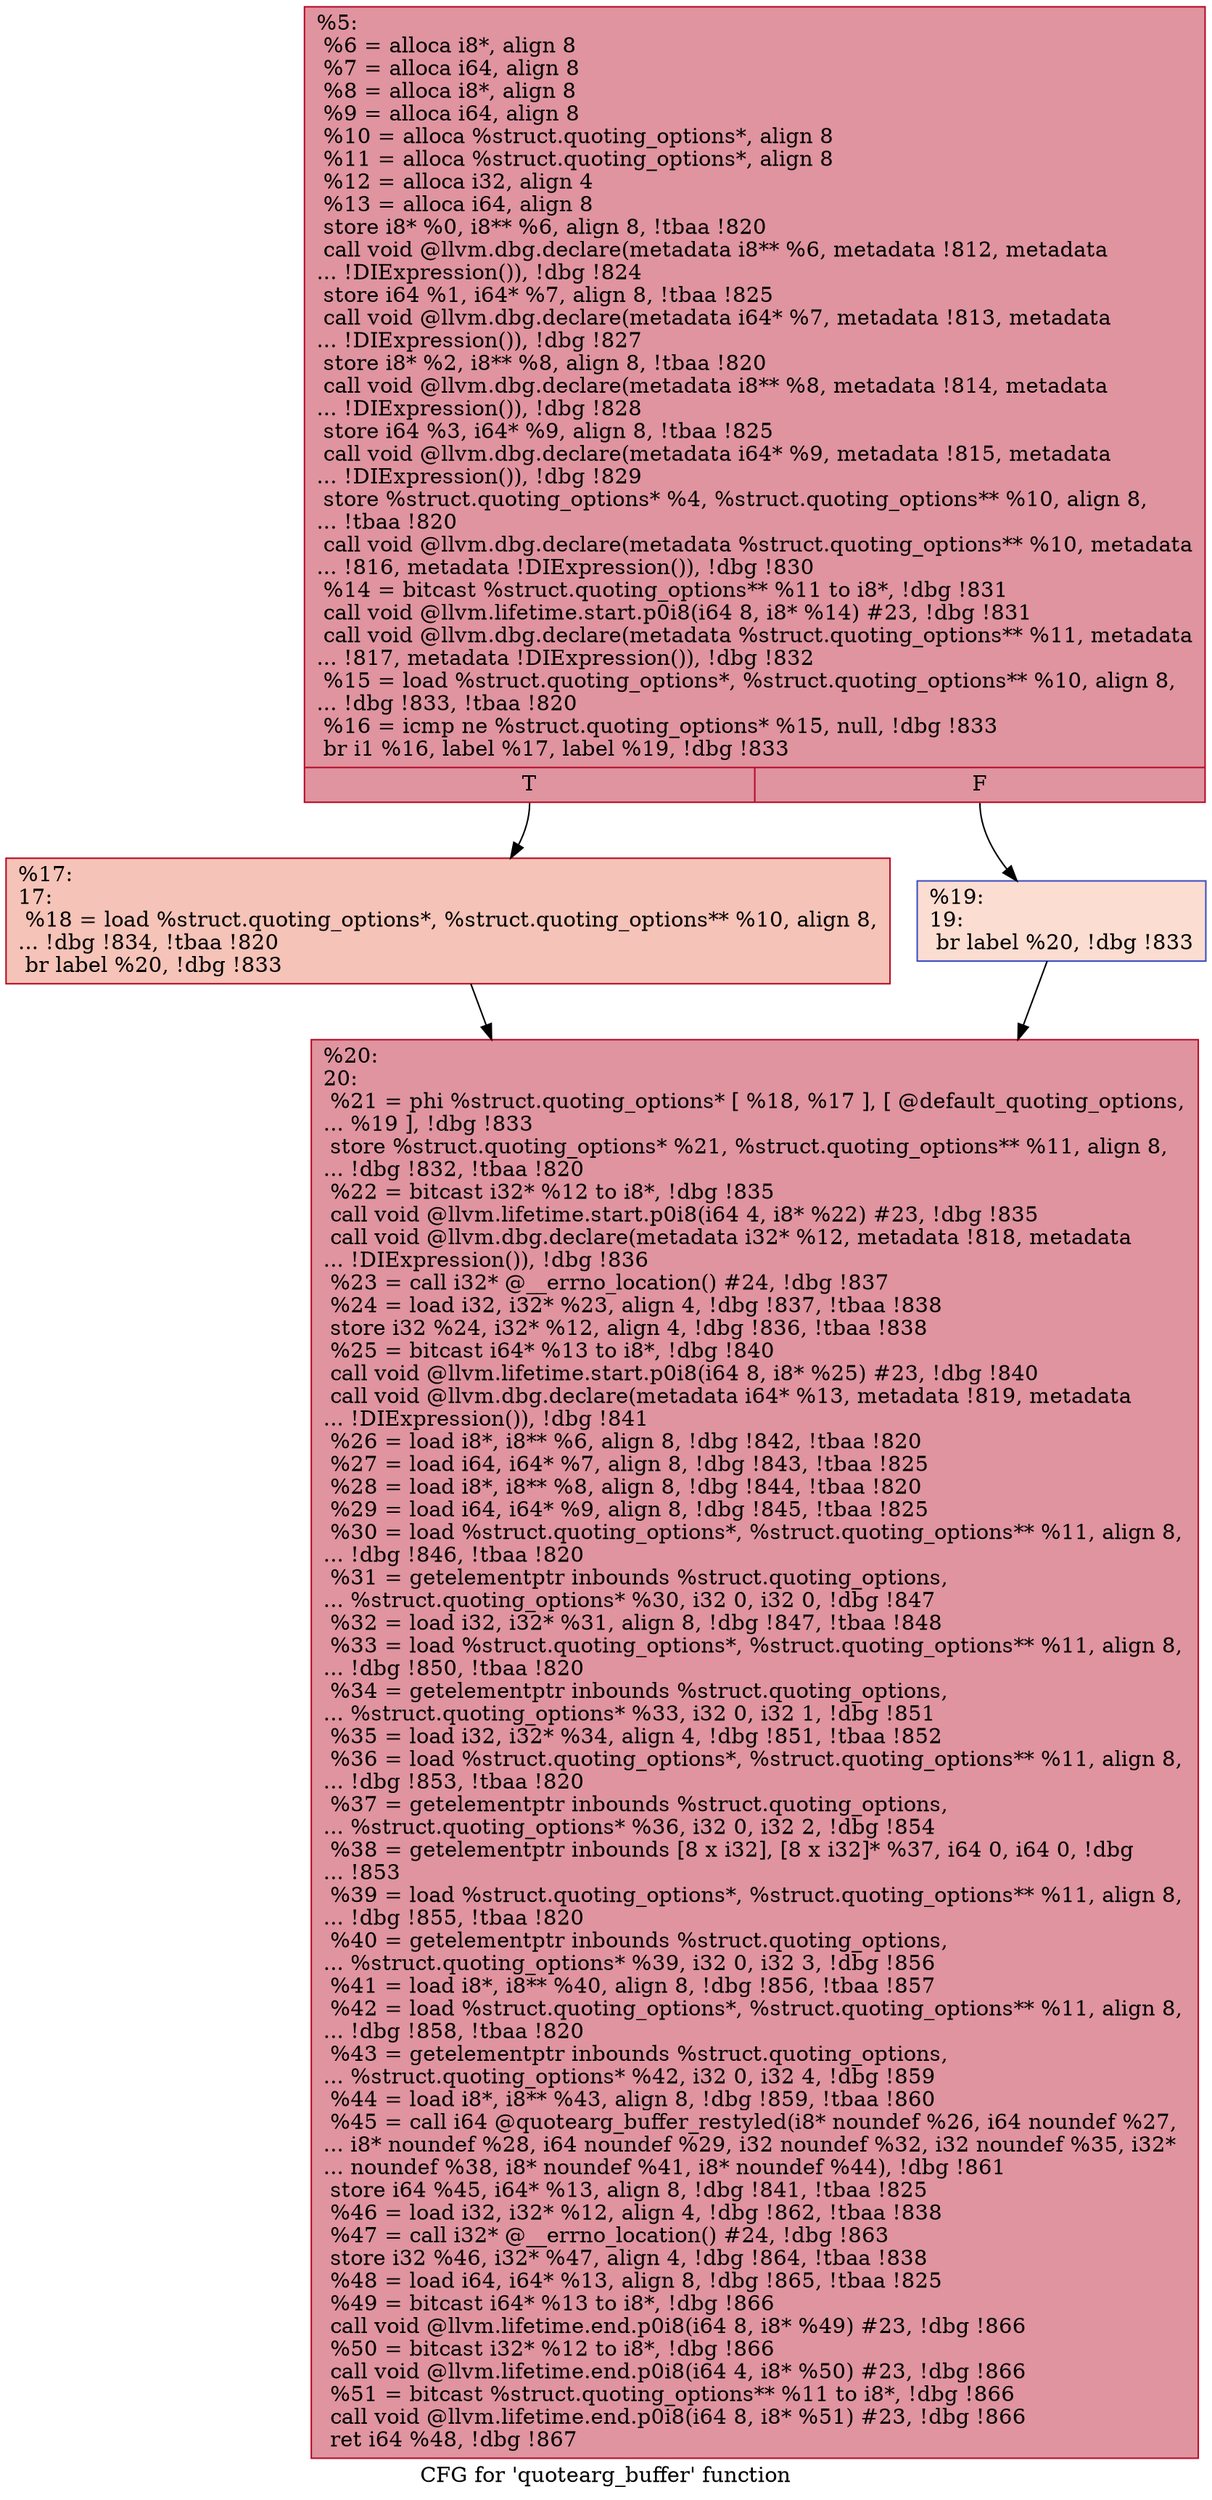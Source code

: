 digraph "CFG for 'quotearg_buffer' function" {
	label="CFG for 'quotearg_buffer' function";

	Node0x7f5070 [shape=record,color="#b70d28ff", style=filled, fillcolor="#b70d2870",label="{%5:\l  %6 = alloca i8*, align 8\l  %7 = alloca i64, align 8\l  %8 = alloca i8*, align 8\l  %9 = alloca i64, align 8\l  %10 = alloca %struct.quoting_options*, align 8\l  %11 = alloca %struct.quoting_options*, align 8\l  %12 = alloca i32, align 4\l  %13 = alloca i64, align 8\l  store i8* %0, i8** %6, align 8, !tbaa !820\l  call void @llvm.dbg.declare(metadata i8** %6, metadata !812, metadata\l... !DIExpression()), !dbg !824\l  store i64 %1, i64* %7, align 8, !tbaa !825\l  call void @llvm.dbg.declare(metadata i64* %7, metadata !813, metadata\l... !DIExpression()), !dbg !827\l  store i8* %2, i8** %8, align 8, !tbaa !820\l  call void @llvm.dbg.declare(metadata i8** %8, metadata !814, metadata\l... !DIExpression()), !dbg !828\l  store i64 %3, i64* %9, align 8, !tbaa !825\l  call void @llvm.dbg.declare(metadata i64* %9, metadata !815, metadata\l... !DIExpression()), !dbg !829\l  store %struct.quoting_options* %4, %struct.quoting_options** %10, align 8,\l... !tbaa !820\l  call void @llvm.dbg.declare(metadata %struct.quoting_options** %10, metadata\l... !816, metadata !DIExpression()), !dbg !830\l  %14 = bitcast %struct.quoting_options** %11 to i8*, !dbg !831\l  call void @llvm.lifetime.start.p0i8(i64 8, i8* %14) #23, !dbg !831\l  call void @llvm.dbg.declare(metadata %struct.quoting_options** %11, metadata\l... !817, metadata !DIExpression()), !dbg !832\l  %15 = load %struct.quoting_options*, %struct.quoting_options** %10, align 8,\l... !dbg !833, !tbaa !820\l  %16 = icmp ne %struct.quoting_options* %15, null, !dbg !833\l  br i1 %16, label %17, label %19, !dbg !833\l|{<s0>T|<s1>F}}"];
	Node0x7f5070:s0 -> Node0x7f50f0;
	Node0x7f5070:s1 -> Node0x7f5140;
	Node0x7f50f0 [shape=record,color="#b70d28ff", style=filled, fillcolor="#e8765c70",label="{%17:\l17:                                               \l  %18 = load %struct.quoting_options*, %struct.quoting_options** %10, align 8,\l... !dbg !834, !tbaa !820\l  br label %20, !dbg !833\l}"];
	Node0x7f50f0 -> Node0x7f5190;
	Node0x7f5140 [shape=record,color="#3d50c3ff", style=filled, fillcolor="#f7b39670",label="{%19:\l19:                                               \l  br label %20, !dbg !833\l}"];
	Node0x7f5140 -> Node0x7f5190;
	Node0x7f5190 [shape=record,color="#b70d28ff", style=filled, fillcolor="#b70d2870",label="{%20:\l20:                                               \l  %21 = phi %struct.quoting_options* [ %18, %17 ], [ @default_quoting_options,\l... %19 ], !dbg !833\l  store %struct.quoting_options* %21, %struct.quoting_options** %11, align 8,\l... !dbg !832, !tbaa !820\l  %22 = bitcast i32* %12 to i8*, !dbg !835\l  call void @llvm.lifetime.start.p0i8(i64 4, i8* %22) #23, !dbg !835\l  call void @llvm.dbg.declare(metadata i32* %12, metadata !818, metadata\l... !DIExpression()), !dbg !836\l  %23 = call i32* @__errno_location() #24, !dbg !837\l  %24 = load i32, i32* %23, align 4, !dbg !837, !tbaa !838\l  store i32 %24, i32* %12, align 4, !dbg !836, !tbaa !838\l  %25 = bitcast i64* %13 to i8*, !dbg !840\l  call void @llvm.lifetime.start.p0i8(i64 8, i8* %25) #23, !dbg !840\l  call void @llvm.dbg.declare(metadata i64* %13, metadata !819, metadata\l... !DIExpression()), !dbg !841\l  %26 = load i8*, i8** %6, align 8, !dbg !842, !tbaa !820\l  %27 = load i64, i64* %7, align 8, !dbg !843, !tbaa !825\l  %28 = load i8*, i8** %8, align 8, !dbg !844, !tbaa !820\l  %29 = load i64, i64* %9, align 8, !dbg !845, !tbaa !825\l  %30 = load %struct.quoting_options*, %struct.quoting_options** %11, align 8,\l... !dbg !846, !tbaa !820\l  %31 = getelementptr inbounds %struct.quoting_options,\l... %struct.quoting_options* %30, i32 0, i32 0, !dbg !847\l  %32 = load i32, i32* %31, align 8, !dbg !847, !tbaa !848\l  %33 = load %struct.quoting_options*, %struct.quoting_options** %11, align 8,\l... !dbg !850, !tbaa !820\l  %34 = getelementptr inbounds %struct.quoting_options,\l... %struct.quoting_options* %33, i32 0, i32 1, !dbg !851\l  %35 = load i32, i32* %34, align 4, !dbg !851, !tbaa !852\l  %36 = load %struct.quoting_options*, %struct.quoting_options** %11, align 8,\l... !dbg !853, !tbaa !820\l  %37 = getelementptr inbounds %struct.quoting_options,\l... %struct.quoting_options* %36, i32 0, i32 2, !dbg !854\l  %38 = getelementptr inbounds [8 x i32], [8 x i32]* %37, i64 0, i64 0, !dbg\l... !853\l  %39 = load %struct.quoting_options*, %struct.quoting_options** %11, align 8,\l... !dbg !855, !tbaa !820\l  %40 = getelementptr inbounds %struct.quoting_options,\l... %struct.quoting_options* %39, i32 0, i32 3, !dbg !856\l  %41 = load i8*, i8** %40, align 8, !dbg !856, !tbaa !857\l  %42 = load %struct.quoting_options*, %struct.quoting_options** %11, align 8,\l... !dbg !858, !tbaa !820\l  %43 = getelementptr inbounds %struct.quoting_options,\l... %struct.quoting_options* %42, i32 0, i32 4, !dbg !859\l  %44 = load i8*, i8** %43, align 8, !dbg !859, !tbaa !860\l  %45 = call i64 @quotearg_buffer_restyled(i8* noundef %26, i64 noundef %27,\l... i8* noundef %28, i64 noundef %29, i32 noundef %32, i32 noundef %35, i32*\l... noundef %38, i8* noundef %41, i8* noundef %44), !dbg !861\l  store i64 %45, i64* %13, align 8, !dbg !841, !tbaa !825\l  %46 = load i32, i32* %12, align 4, !dbg !862, !tbaa !838\l  %47 = call i32* @__errno_location() #24, !dbg !863\l  store i32 %46, i32* %47, align 4, !dbg !864, !tbaa !838\l  %48 = load i64, i64* %13, align 8, !dbg !865, !tbaa !825\l  %49 = bitcast i64* %13 to i8*, !dbg !866\l  call void @llvm.lifetime.end.p0i8(i64 8, i8* %49) #23, !dbg !866\l  %50 = bitcast i32* %12 to i8*, !dbg !866\l  call void @llvm.lifetime.end.p0i8(i64 4, i8* %50) #23, !dbg !866\l  %51 = bitcast %struct.quoting_options** %11 to i8*, !dbg !866\l  call void @llvm.lifetime.end.p0i8(i64 8, i8* %51) #23, !dbg !866\l  ret i64 %48, !dbg !867\l}"];
}

